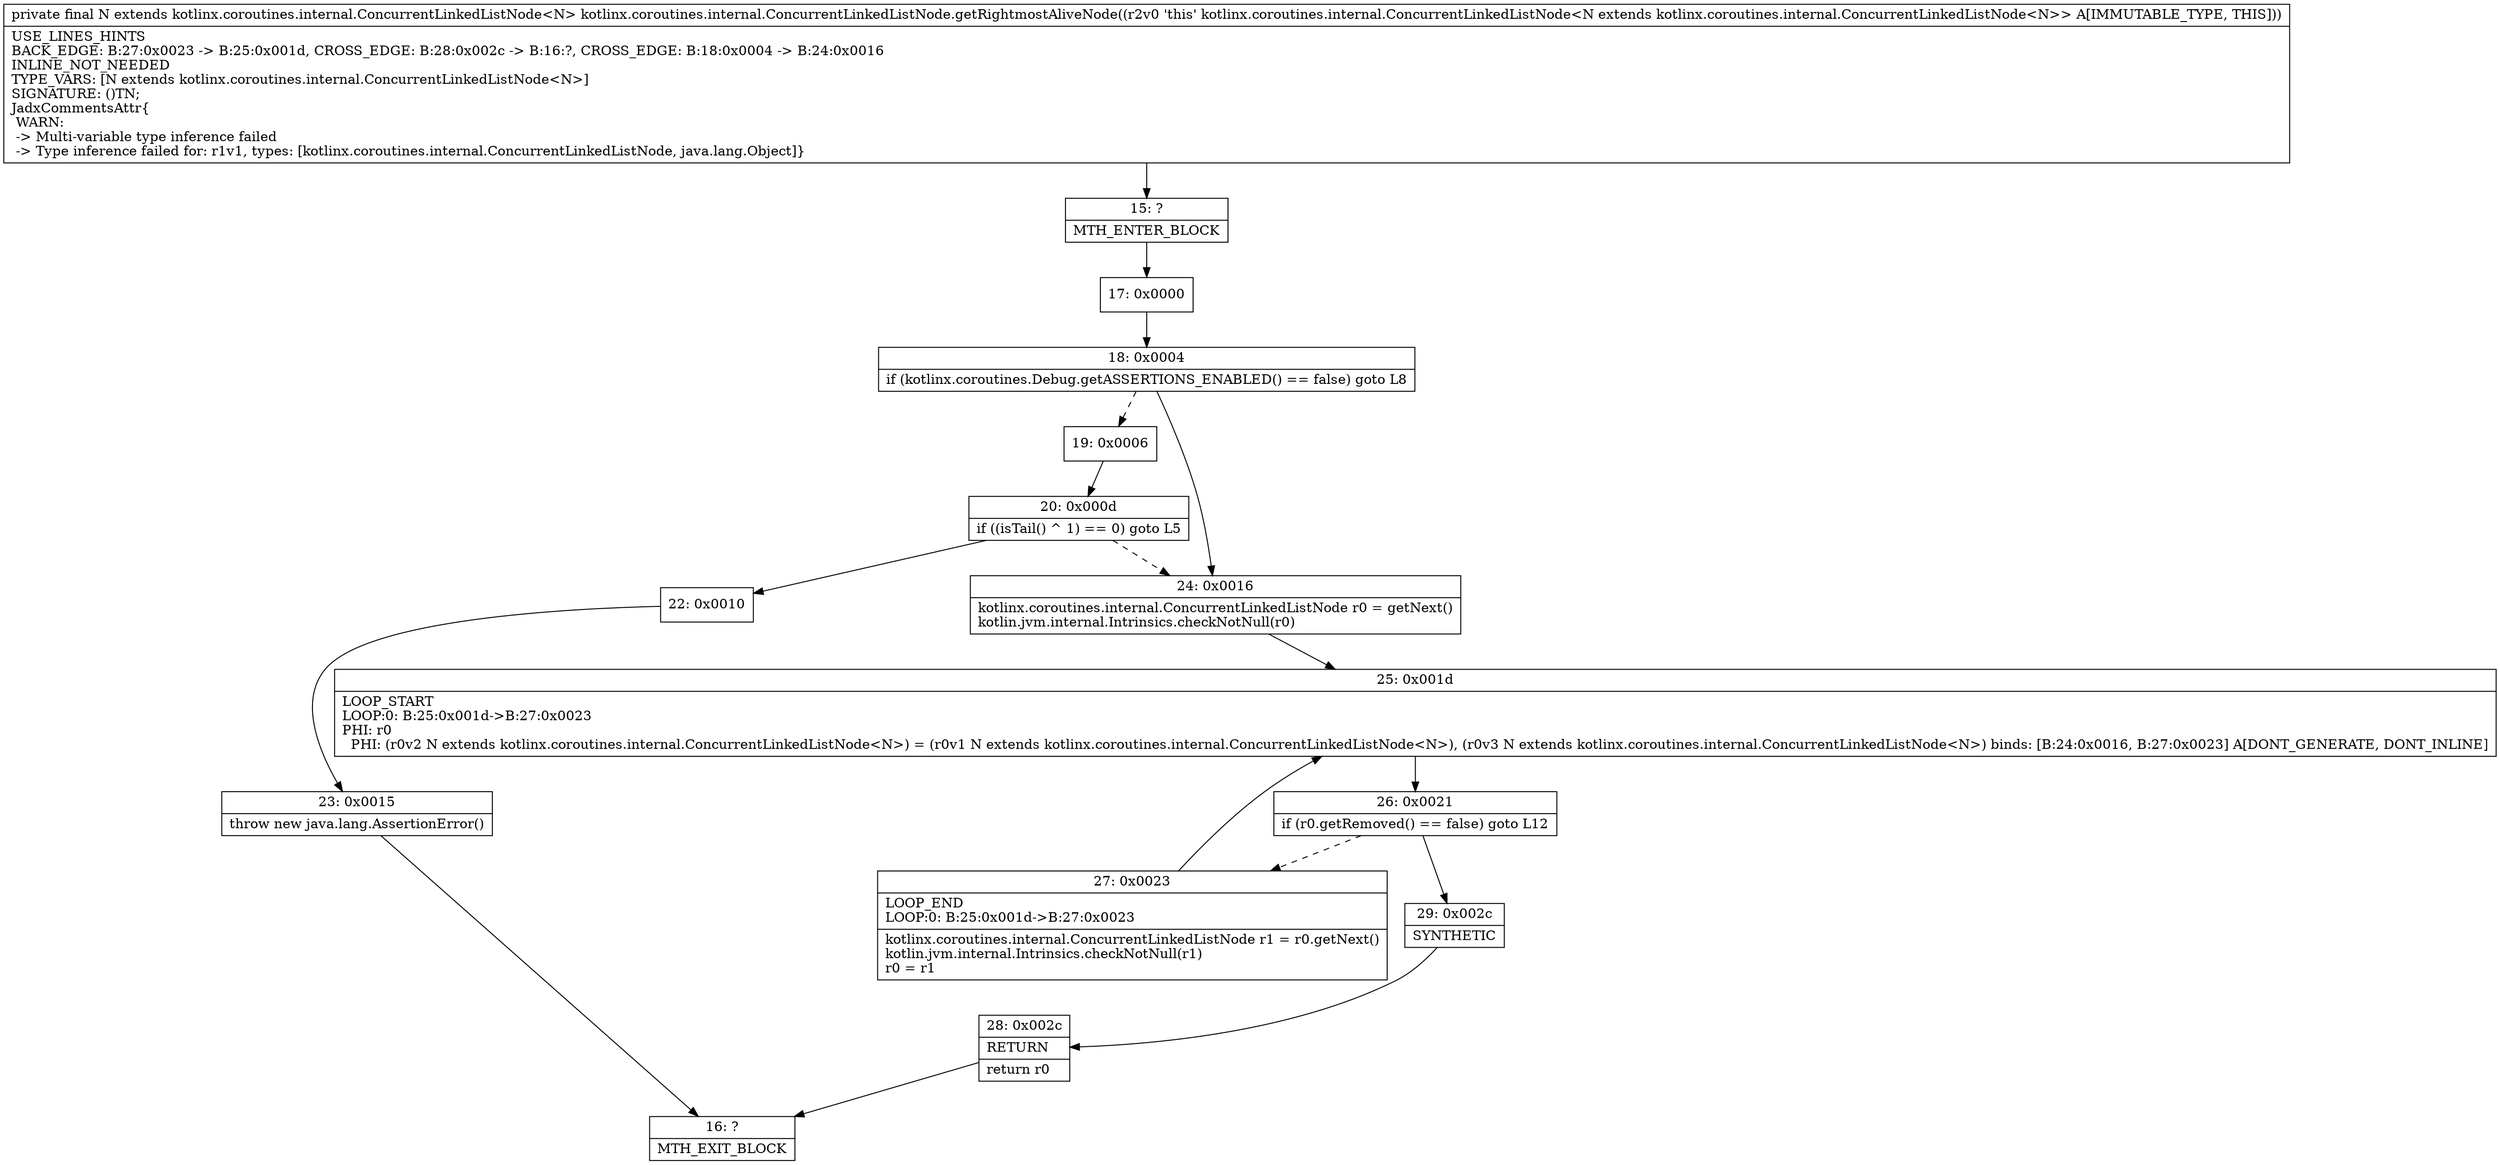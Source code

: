 digraph "CFG forkotlinx.coroutines.internal.ConcurrentLinkedListNode.getRightmostAliveNode()Lkotlinx\/coroutines\/internal\/ConcurrentLinkedListNode;" {
Node_15 [shape=record,label="{15\:\ ?|MTH_ENTER_BLOCK\l}"];
Node_17 [shape=record,label="{17\:\ 0x0000}"];
Node_18 [shape=record,label="{18\:\ 0x0004|if (kotlinx.coroutines.Debug.getASSERTIONS_ENABLED() == false) goto L8\l}"];
Node_19 [shape=record,label="{19\:\ 0x0006}"];
Node_20 [shape=record,label="{20\:\ 0x000d|if ((isTail() ^ 1) == 0) goto L5\l}"];
Node_22 [shape=record,label="{22\:\ 0x0010}"];
Node_23 [shape=record,label="{23\:\ 0x0015|throw new java.lang.AssertionError()\l}"];
Node_16 [shape=record,label="{16\:\ ?|MTH_EXIT_BLOCK\l}"];
Node_24 [shape=record,label="{24\:\ 0x0016|kotlinx.coroutines.internal.ConcurrentLinkedListNode r0 = getNext()\lkotlin.jvm.internal.Intrinsics.checkNotNull(r0)\l}"];
Node_25 [shape=record,label="{25\:\ 0x001d|LOOP_START\lLOOP:0: B:25:0x001d\-\>B:27:0x0023\lPHI: r0 \l  PHI: (r0v2 N extends kotlinx.coroutines.internal.ConcurrentLinkedListNode\<N\>) = (r0v1 N extends kotlinx.coroutines.internal.ConcurrentLinkedListNode\<N\>), (r0v3 N extends kotlinx.coroutines.internal.ConcurrentLinkedListNode\<N\>) binds: [B:24:0x0016, B:27:0x0023] A[DONT_GENERATE, DONT_INLINE]\l}"];
Node_26 [shape=record,label="{26\:\ 0x0021|if (r0.getRemoved() == false) goto L12\l}"];
Node_27 [shape=record,label="{27\:\ 0x0023|LOOP_END\lLOOP:0: B:25:0x001d\-\>B:27:0x0023\l|kotlinx.coroutines.internal.ConcurrentLinkedListNode r1 = r0.getNext()\lkotlin.jvm.internal.Intrinsics.checkNotNull(r1)\lr0 = r1\l}"];
Node_29 [shape=record,label="{29\:\ 0x002c|SYNTHETIC\l}"];
Node_28 [shape=record,label="{28\:\ 0x002c|RETURN\l|return r0\l}"];
MethodNode[shape=record,label="{private final N extends kotlinx.coroutines.internal.ConcurrentLinkedListNode\<N\> kotlinx.coroutines.internal.ConcurrentLinkedListNode.getRightmostAliveNode((r2v0 'this' kotlinx.coroutines.internal.ConcurrentLinkedListNode\<N extends kotlinx.coroutines.internal.ConcurrentLinkedListNode\<N\>\> A[IMMUTABLE_TYPE, THIS]))  | USE_LINES_HINTS\lBACK_EDGE: B:27:0x0023 \-\> B:25:0x001d, CROSS_EDGE: B:28:0x002c \-\> B:16:?, CROSS_EDGE: B:18:0x0004 \-\> B:24:0x0016\lINLINE_NOT_NEEDED\lTYPE_VARS: [N extends kotlinx.coroutines.internal.ConcurrentLinkedListNode\<N\>]\lSIGNATURE: ()TN;\lJadxCommentsAttr\{\l WARN: \l \-\> Multi\-variable type inference failed\l \-\> Type inference failed for: r1v1, types: [kotlinx.coroutines.internal.ConcurrentLinkedListNode, java.lang.Object]\}\l}"];
MethodNode -> Node_15;Node_15 -> Node_17;
Node_17 -> Node_18;
Node_18 -> Node_19[style=dashed];
Node_18 -> Node_24;
Node_19 -> Node_20;
Node_20 -> Node_22;
Node_20 -> Node_24[style=dashed];
Node_22 -> Node_23;
Node_23 -> Node_16;
Node_24 -> Node_25;
Node_25 -> Node_26;
Node_26 -> Node_27[style=dashed];
Node_26 -> Node_29;
Node_27 -> Node_25;
Node_29 -> Node_28;
Node_28 -> Node_16;
}


